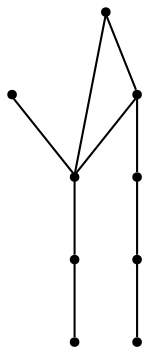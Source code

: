 graph {
  node [shape=point,comment="{\"directed\":false,\"doi\":\"10.1007/3-540-36151-0_26\",\"figure\":\"6 (3)\"}"]

  v0 [pos="1110.2375030517578,777.8724016966644"]
  v1 [pos="1051.1822859446208,884.1712933999522"]
  v2 [pos="1051.1822859446208,777.8724016966644"]
  v3 [pos="992.1260356903076,777.8724016966644"]
  v4 [pos="944.8833465576173,884.1712933999522"]
  v5 [pos="885.8281294504802,884.1712933999522"]
  v6 [pos="826.7718791961672,777.8724016966644"]
  v7 [pos="826.771879196167,884.1712933999522"]
  v8 [pos="767.71666208903,884.1712933999522"]

  v5 -- v4 [id="-3",pos="885.8281294504802,884.1712933999522 944.8833465576173,884.1712933999522 944.8833465576173,884.1712933999522 944.8833465576173,884.1712933999522"]
  v4 -- v1 [id="-4",pos="944.8833465576173,884.1712933999522 1051.1822859446208,884.1712933999522 1051.1822859446208,884.1712933999522 1051.1822859446208,884.1712933999522"]
  v6 -- v3 [id="-7",pos="826.7718791961672,777.8724016966644 992.1260356903076,777.8724016966644 992.1260356903076,777.8724016966644 992.1260356903076,777.8724016966644"]
  v3 -- v2 [id="-8",pos="992.1260356903076,777.8724016966644 1051.1822859446208,777.8724016966644 1051.1822859446208,777.8724016966644 1051.1822859446208,777.8724016966644"]
  v2 -- v0 [id="-9",pos="1051.1822859446208,777.8724016966644 1110.2375030517578,777.8724016966644 1110.2375030517578,777.8724016966644 1110.2375030517578,777.8724016966644"]
  v8 -- v3 [id="-11",pos="767.71666208903,884.1712933999522 961.0582987467449,792.5880891305429 961.0582987467449,792.5880891305429 961.0582987467449,792.5880891305429 964.0749613444011,804.4255397937917 964.0749613444011,804.4255397937917 964.0749613444011,804.4255397937917 992.1260356903076,777.8724016966644 992.1260356903076,777.8724016966644 992.1260356903076,777.8724016966644"]
  v8 -- v7 [id="-15",pos="767.71666208903,884.1712933999522 826.771879196167,884.1712933999522 826.771879196167,884.1712933999522 826.771879196167,884.1712933999522"]
  v7 -- v3 [id="-18",pos="826.771879196167,884.1712933999522 963.2166544596355,796.4546662789804 963.2166544596355,796.4546662789804 963.2166544596355,796.4546662789804 970.3583399454753,809.771329385263 970.3583399454753,809.771329385263 970.3583399454753,809.771329385263 992.1260356903076,777.8724016966644 992.1260356903076,777.8724016966644 992.1260356903076,777.8724016966644"]
  v7 -- v5 [id="-25",pos="826.771879196167,884.1712933999522 885.8281294504802,884.1712933999522 885.8281294504802,884.1712933999522 885.8281294504802,884.1712933999522"]
}